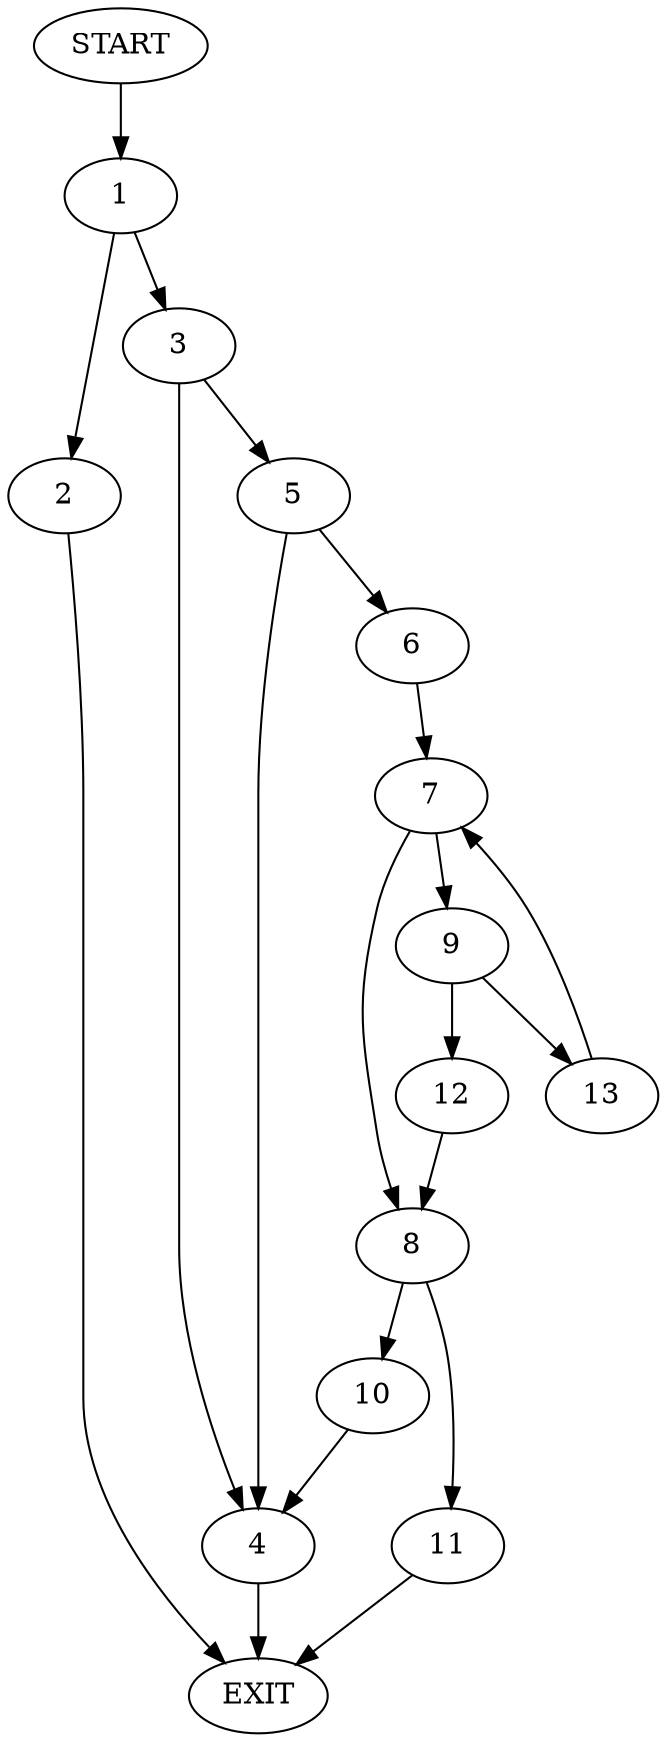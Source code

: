 digraph {
0 [label="START"]
14 [label="EXIT"]
0 -> 1
1 -> 2
1 -> 3
3 -> 4
3 -> 5
2 -> 14
4 -> 14
5 -> 6
5 -> 4
6 -> 7
7 -> 8
7 -> 9
8 -> 10
8 -> 11
9 -> 12
9 -> 13
13 -> 7
12 -> 8
11 -> 14
10 -> 4
}
